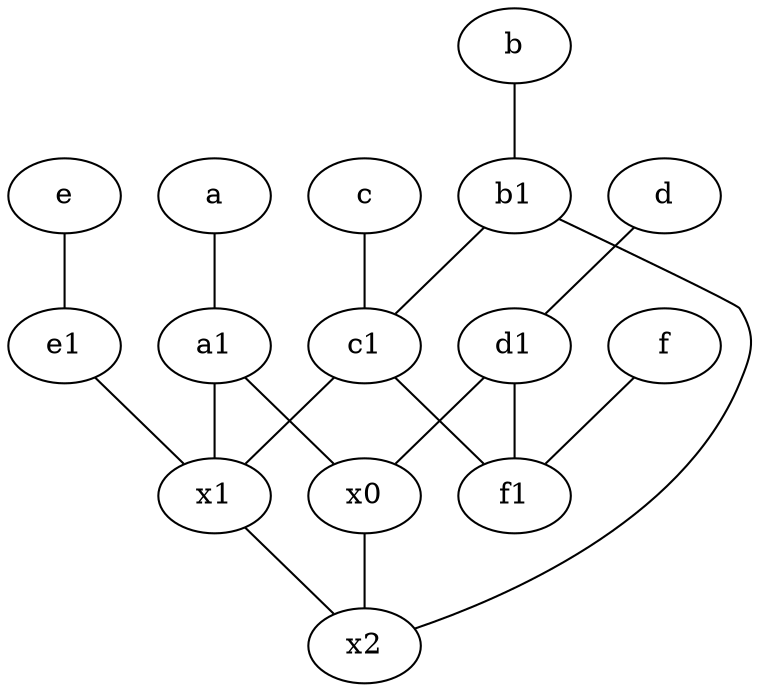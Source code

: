 graph {
	node [labelfontsize=50]
	e [labelfontsize=50 pos="7,9!"]
	f [labelfontsize=50 pos="3,9!"]
	x1 [labelfontsize=50]
	x0 [labelfontsize=50]
	a1 [labelfontsize=50 pos="8,3!"]
	e1 [labelfontsize=50 pos="7,7!"]
	c1 [labelfontsize=50 pos="4.5,3!"]
	b [labelfontsize=50 pos="10,4!"]
	c [labelfontsize=50 pos="4.5,2!"]
	a [labelfontsize=50 pos="8,2!"]
	x2 [labelfontsize=50]
	b1 [labelfontsize=50 pos="9,4!"]
	d1 [labelfontsize=50 pos="3,5!"]
	d [labelfontsize=50 pos="2,5!"]
	f1 [labelfontsize=50 pos="3,8!"]
	f -- f1
	d -- d1
	e -- e1
	a -- a1
	d1 -- x0
	a1 -- x0
	c -- c1
	x1 -- x2
	b -- b1
	a1 -- x1
	e1 -- x1
	c1 -- x1
	d1 -- f1
	c1 -- f1
	b1 -- c1
	b1 -- x2
	x0 -- x2
}
